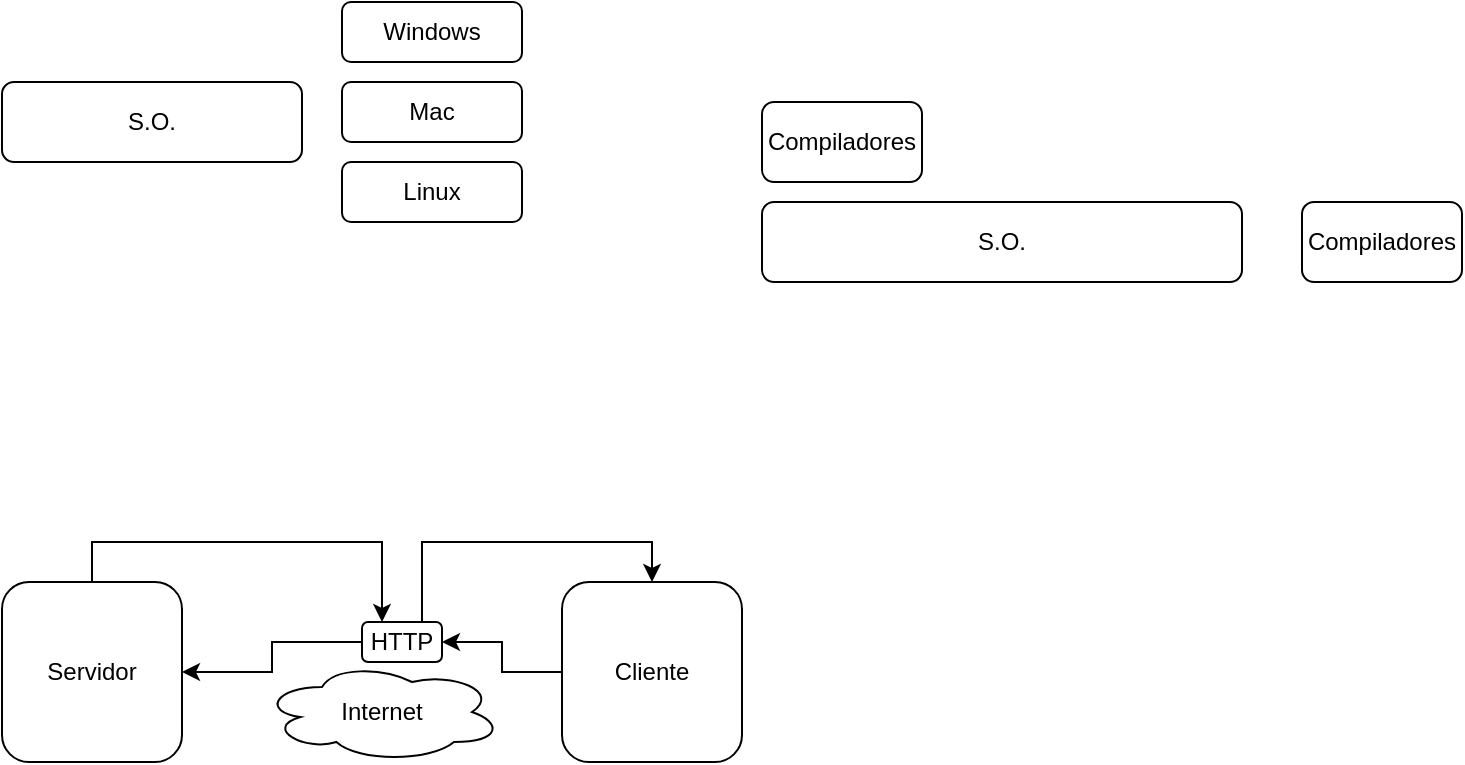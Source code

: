 <mxfile version="27.2.0">
  <diagram name="Página-1" id="arnJPS-IWYl5URptW7W6">
    <mxGraphModel dx="475" dy="288" grid="1" gridSize="10" guides="1" tooltips="1" connect="1" arrows="1" fold="1" page="1" pageScale="1" pageWidth="827" pageHeight="1169" math="0" shadow="0">
      <root>
        <mxCell id="0" />
        <mxCell id="1" parent="0" />
        <mxCell id="LXxOY_p9D4cAGSmGC75S-1" value="S.O." style="rounded=1;whiteSpace=wrap;html=1;" vertex="1" parent="1">
          <mxGeometry x="50" y="120" width="150" height="40" as="geometry" />
        </mxCell>
        <mxCell id="LXxOY_p9D4cAGSmGC75S-2" value="Windows" style="rounded=1;whiteSpace=wrap;html=1;" vertex="1" parent="1">
          <mxGeometry x="220" y="80" width="90" height="30" as="geometry" />
        </mxCell>
        <mxCell id="LXxOY_p9D4cAGSmGC75S-3" value="Mac" style="rounded=1;whiteSpace=wrap;html=1;" vertex="1" parent="1">
          <mxGeometry x="220" y="120" width="90" height="30" as="geometry" />
        </mxCell>
        <mxCell id="LXxOY_p9D4cAGSmGC75S-4" value="Linux" style="rounded=1;whiteSpace=wrap;html=1;" vertex="1" parent="1">
          <mxGeometry x="220" y="160" width="90" height="30" as="geometry" />
        </mxCell>
        <mxCell id="LXxOY_p9D4cAGSmGC75S-6" value="S.O." style="rounded=1;whiteSpace=wrap;html=1;" vertex="1" parent="1">
          <mxGeometry x="430" y="180" width="240" height="40" as="geometry" />
        </mxCell>
        <mxCell id="LXxOY_p9D4cAGSmGC75S-7" value="Compiladores" style="rounded=1;whiteSpace=wrap;html=1;" vertex="1" parent="1">
          <mxGeometry x="430" y="130" width="80" height="40" as="geometry" />
        </mxCell>
        <mxCell id="LXxOY_p9D4cAGSmGC75S-8" value="Compiladores" style="rounded=1;whiteSpace=wrap;html=1;" vertex="1" parent="1">
          <mxGeometry x="700" y="180" width="80" height="40" as="geometry" />
        </mxCell>
        <mxCell id="LXxOY_p9D4cAGSmGC75S-18" style="edgeStyle=orthogonalEdgeStyle;rounded=0;orthogonalLoop=1;jettySize=auto;html=1;entryX=0.25;entryY=0;entryDx=0;entryDy=0;exitX=0.5;exitY=0;exitDx=0;exitDy=0;" edge="1" parent="1" source="LXxOY_p9D4cAGSmGC75S-9" target="LXxOY_p9D4cAGSmGC75S-12">
          <mxGeometry relative="1" as="geometry" />
        </mxCell>
        <mxCell id="LXxOY_p9D4cAGSmGC75S-9" value="Servidor" style="rounded=1;whiteSpace=wrap;html=1;" vertex="1" parent="1">
          <mxGeometry x="50" y="370" width="90" height="90" as="geometry" />
        </mxCell>
        <mxCell id="LXxOY_p9D4cAGSmGC75S-13" style="edgeStyle=orthogonalEdgeStyle;rounded=0;orthogonalLoop=1;jettySize=auto;html=1;" edge="1" parent="1" source="LXxOY_p9D4cAGSmGC75S-10" target="LXxOY_p9D4cAGSmGC75S-12">
          <mxGeometry relative="1" as="geometry" />
        </mxCell>
        <mxCell id="LXxOY_p9D4cAGSmGC75S-10" value="Cliente" style="rounded=1;whiteSpace=wrap;html=1;" vertex="1" parent="1">
          <mxGeometry x="330" y="370" width="90" height="90" as="geometry" />
        </mxCell>
        <mxCell id="LXxOY_p9D4cAGSmGC75S-11" value="Internet" style="ellipse;shape=cloud;whiteSpace=wrap;html=1;" vertex="1" parent="1">
          <mxGeometry x="180" y="410" width="120" height="50" as="geometry" />
        </mxCell>
        <mxCell id="LXxOY_p9D4cAGSmGC75S-14" style="edgeStyle=orthogonalEdgeStyle;rounded=0;orthogonalLoop=1;jettySize=auto;html=1;" edge="1" parent="1" source="LXxOY_p9D4cAGSmGC75S-12" target="LXxOY_p9D4cAGSmGC75S-9">
          <mxGeometry relative="1" as="geometry" />
        </mxCell>
        <mxCell id="LXxOY_p9D4cAGSmGC75S-19" style="edgeStyle=orthogonalEdgeStyle;rounded=0;orthogonalLoop=1;jettySize=auto;html=1;entryX=0.5;entryY=0;entryDx=0;entryDy=0;exitX=0.75;exitY=0;exitDx=0;exitDy=0;" edge="1" parent="1" source="LXxOY_p9D4cAGSmGC75S-12" target="LXxOY_p9D4cAGSmGC75S-10">
          <mxGeometry relative="1" as="geometry">
            <Array as="points">
              <mxPoint x="260" y="350" />
              <mxPoint x="375" y="350" />
            </Array>
          </mxGeometry>
        </mxCell>
        <mxCell id="LXxOY_p9D4cAGSmGC75S-12" value="HTTP" style="rounded=1;whiteSpace=wrap;html=1;" vertex="1" parent="1">
          <mxGeometry x="230" y="390" width="40" height="20" as="geometry" />
        </mxCell>
      </root>
    </mxGraphModel>
  </diagram>
</mxfile>
